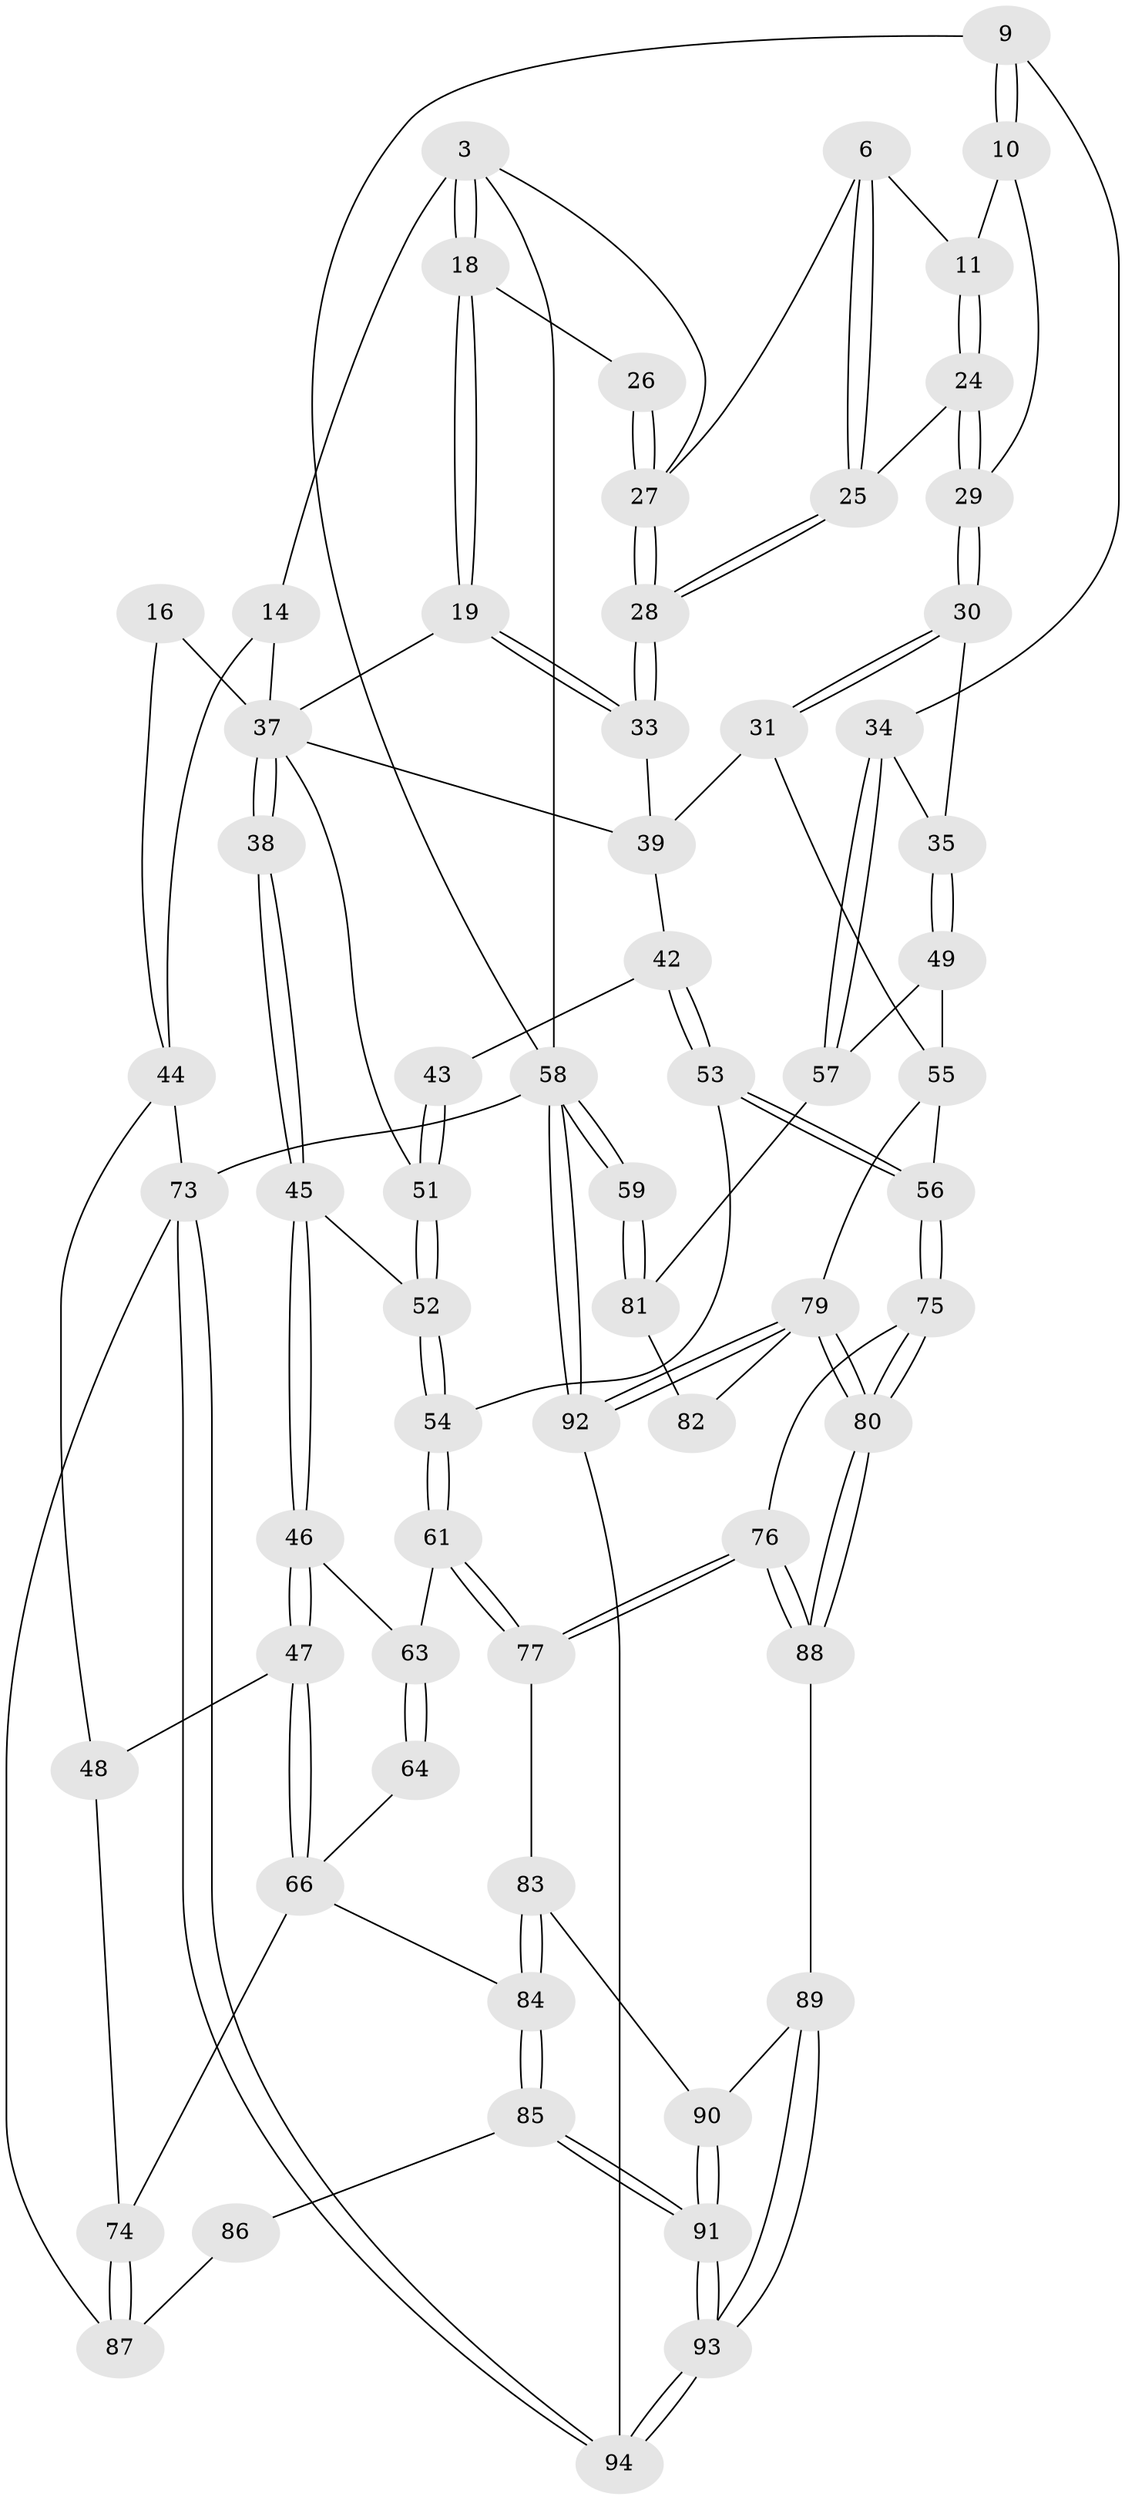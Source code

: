 // original degree distribution, {3: 0.02127659574468085, 4: 0.2765957446808511, 5: 0.44680851063829785, 6: 0.2553191489361702}
// Generated by graph-tools (version 1.1) at 2025/04/03/04/25 22:04:26]
// undirected, 65 vertices, 147 edges
graph export_dot {
graph [start="1"]
  node [color=gray90,style=filled];
  3 [pos="+0.5036471022526069+0",super="+2"];
  6 [pos="+0.7676962570105791+0.04755971110348656"];
  9 [pos="+1+0.19573876218597178"];
  10 [pos="+0.9956227871958859+0.1395656689535367"];
  11 [pos="+0.9127148494955998+0.033390895970627124",super="+7"];
  14 [pos="+0.29736709135777206+0"];
  16 [pos="+0.16598737166883132+0.1975739575781857"];
  18 [pos="+0.5208006469565137+0.10164994470977176"];
  19 [pos="+0.5142089728246654+0.12468199607437293"];
  24 [pos="+0.8538909868732101+0.16605277340798644"];
  25 [pos="+0.838198460500483+0.1624970446493227"];
  26 [pos="+0.6259579098658518+0.11157103645695715"];
  27 [pos="+0.7103320421522196+0.18520356438709357",super="+5+4"];
  28 [pos="+0.7206494860112815+0.24006114727686337"];
  29 [pos="+0.8865105659509962+0.18820094373564555"];
  30 [pos="+0.8945440062622514+0.2672519331487405"];
  31 [pos="+0.7454597550450016+0.4372547466038323"];
  33 [pos="+0.6922373092545621+0.31524665170604077"];
  34 [pos="+1+0.23745965933838706"];
  35 [pos="+0.9206413229305705+0.2726916439502344"];
  37 [pos="+0.30949245664519515+0.30905706013005235",super="+22+21+36"];
  38 [pos="+0.2430478794140885+0.31598791910018864"];
  39 [pos="+0.6508793228263408+0.3837433725357614",super="+32"];
  42 [pos="+0.5409822767117068+0.39981594576697077"];
  43 [pos="+0.47869988711571204+0.3841762900087415"];
  44 [pos="+0+0.287354432235967",super="+17"];
  45 [pos="+0.23014671599923345+0.4581627456137948"];
  46 [pos="+0.22407753853009665+0.46151295060422876"];
  47 [pos="+0.14635798889630106+0.4819646947815132"];
  48 [pos="+0+0.40749769867039654"];
  49 [pos="+1+0.4416971390974942"];
  51 [pos="+0.3655931424580665+0.43901526781256944",super="+41+40"];
  52 [pos="+0.3448571970515739+0.4639675186842651"];
  53 [pos="+0.45314581110336155+0.600540957901009"];
  54 [pos="+0.4418042769528528+0.6047888013638818"];
  55 [pos="+0.7563333001013509+0.5490738064359386",super="+50"];
  56 [pos="+0.6970061571143862+0.5839625035929477"];
  57 [pos="+1+0.43293802392872976"];
  58 [pos="+1+1",super="+8"];
  59 [pos="+1+1"];
  61 [pos="+0.41090385568766463+0.6758970773565712"];
  63 [pos="+0.23731357728234828+0.49834586166749084",super="+62"];
  64 [pos="+0.2851644387601314+0.7154119353293863"];
  66 [pos="+0.17326906040109422+0.7109090507310005",super="+65"];
  73 [pos="+0+1",super="+12"];
  74 [pos="+0.12968410594396584+0.718863263125061",super="+70"];
  75 [pos="+0.641086101550431+0.6913268466669118"];
  76 [pos="+0.5159679230443975+0.7865140705463991"];
  77 [pos="+0.44108451198574966+0.7246053990495485"];
  79 [pos="+0.7093583823813412+0.9815232092229458",super="+78+69"];
  80 [pos="+0.695854865796732+0.9695599312159766"];
  81 [pos="+0.9611625538156819+0.8339416707215752",super="+67+60"];
  82 [pos="+0.9523824225888416+0.8333201168483763",super="+68"];
  83 [pos="+0.39400476294112746+0.8230780667595765"];
  84 [pos="+0.2437269876120362+0.8567878792791775"];
  85 [pos="+0.24332064171854942+0.860378677215609"];
  86 [pos="+0.24046648648298682+0.86125993546302"];
  87 [pos="+0.03444464230328791+0.8541402354078678",super="+72"];
  88 [pos="+0.5460871161653623+0.8799153111467902"];
  89 [pos="+0.4626097988483592+0.914786779957402"];
  90 [pos="+0.39953981190767235+0.8511989682010238"];
  91 [pos="+0.28035770648345176+0.9308014201652847"];
  92 [pos="+0.7422061399414158+1"];
  93 [pos="+0.3207157926816847+1"];
  94 [pos="+0.3002603556473584+1"];
  3 -- 18;
  3 -- 18;
  3 -- 27;
  3 -- 58;
  3 -- 14;
  6 -- 25;
  6 -- 25;
  6 -- 27;
  6 -- 11;
  9 -- 10;
  9 -- 10;
  9 -- 34;
  9 -- 58;
  10 -- 11;
  10 -- 29;
  11 -- 24;
  11 -- 24;
  14 -- 44;
  14 -- 37;
  16 -- 44;
  16 -- 37 [weight=2];
  18 -- 19;
  18 -- 19;
  18 -- 26;
  19 -- 33;
  19 -- 33;
  19 -- 37;
  24 -- 25;
  24 -- 29;
  24 -- 29;
  25 -- 28;
  25 -- 28;
  26 -- 27 [weight=2];
  26 -- 27;
  27 -- 28;
  27 -- 28;
  28 -- 33;
  28 -- 33;
  29 -- 30;
  29 -- 30;
  30 -- 31;
  30 -- 31;
  30 -- 35;
  31 -- 39;
  31 -- 55;
  33 -- 39;
  34 -- 35;
  34 -- 57;
  34 -- 57;
  35 -- 49;
  35 -- 49;
  37 -- 38 [weight=2];
  37 -- 38;
  37 -- 51 [weight=2];
  37 -- 39;
  38 -- 45;
  38 -- 45;
  39 -- 42;
  42 -- 43;
  42 -- 53;
  42 -- 53;
  43 -- 51 [weight=2];
  43 -- 51;
  44 -- 48;
  44 -- 73 [weight=2];
  45 -- 46;
  45 -- 46;
  45 -- 52;
  46 -- 47;
  46 -- 47;
  46 -- 63;
  47 -- 48;
  47 -- 66;
  47 -- 66;
  48 -- 74;
  49 -- 57;
  49 -- 55;
  51 -- 52;
  51 -- 52;
  52 -- 54;
  52 -- 54;
  53 -- 54;
  53 -- 56;
  53 -- 56;
  54 -- 61;
  54 -- 61;
  55 -- 56;
  55 -- 79;
  56 -- 75;
  56 -- 75;
  57 -- 81;
  58 -- 59;
  58 -- 59;
  58 -- 92;
  58 -- 92;
  58 -- 73 [weight=2];
  59 -- 81 [weight=2];
  59 -- 81;
  61 -- 77;
  61 -- 77;
  61 -- 63;
  63 -- 64 [weight=2];
  63 -- 64;
  64 -- 66;
  66 -- 74;
  66 -- 84;
  73 -- 94;
  73 -- 94;
  73 -- 87;
  74 -- 87 [weight=2];
  74 -- 87;
  75 -- 76;
  75 -- 80;
  75 -- 80;
  76 -- 77;
  76 -- 77;
  76 -- 88;
  76 -- 88;
  77 -- 83;
  79 -- 80;
  79 -- 80;
  79 -- 92;
  79 -- 92;
  79 -- 82 [weight=2];
  80 -- 88;
  80 -- 88;
  81 -- 82 [weight=2];
  83 -- 84;
  83 -- 84;
  83 -- 90;
  84 -- 85;
  84 -- 85;
  85 -- 86;
  85 -- 91;
  85 -- 91;
  86 -- 87 [weight=2];
  88 -- 89;
  89 -- 90;
  89 -- 93;
  89 -- 93;
  90 -- 91;
  90 -- 91;
  91 -- 93;
  91 -- 93;
  92 -- 94;
  93 -- 94;
  93 -- 94;
}
